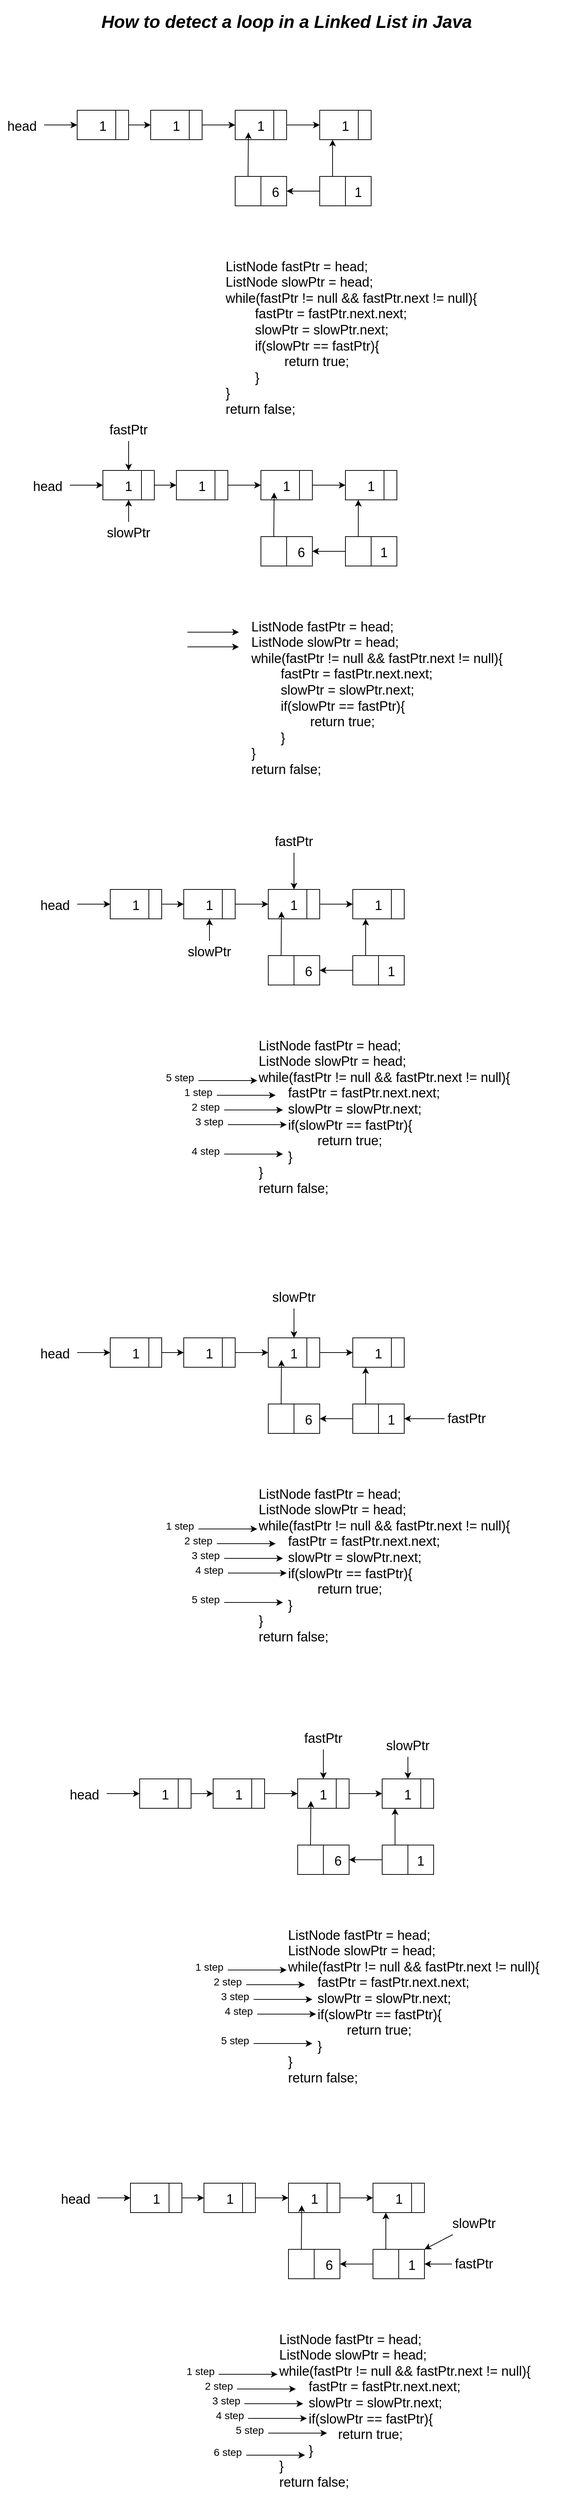<mxfile>
    <diagram id="mQCNFCI5CEaxnyWOhW-T" name="Page-1">
        <mxGraphModel dx="579" dy="611" grid="1" gridSize="10" guides="1" tooltips="1" connect="1" arrows="1" fold="1" page="1" pageScale="1" pageWidth="850" pageHeight="1100" math="0" shadow="0">
            <root>
                <mxCell id="0"/>
                <mxCell id="1" parent="0"/>
                <mxCell id="2" value="&lt;font style=&quot;font-size: 24px;&quot;&gt;&lt;b&gt;&lt;i&gt;How to detect a loop in a Linked List in Java&lt;/i&gt;&lt;/b&gt;&lt;/font&gt;" style="text;html=1;strokeColor=none;fillColor=none;align=center;verticalAlign=middle;whiteSpace=wrap;rounded=0;" vertex="1" parent="1">
                    <mxGeometry x="35" y="20" width="780" height="60" as="geometry"/>
                </mxCell>
                <mxCell id="10" value="" style="edgeStyle=none;html=1;fontSize=18;" edge="1" parent="1" source="3" target="8">
                    <mxGeometry relative="1" as="geometry"/>
                </mxCell>
                <mxCell id="3" value="&lt;font style=&quot;font-size: 18px;&quot;&gt;1&lt;/font&gt;" style="rounded=0;whiteSpace=wrap;html=1;fontSize=24;" vertex="1" parent="1">
                    <mxGeometry x="140" y="170" width="70" height="40" as="geometry"/>
                </mxCell>
                <mxCell id="6" value="" style="edgeStyle=none;html=1;fontSize=18;" edge="1" parent="1" source="4" target="3">
                    <mxGeometry relative="1" as="geometry"/>
                </mxCell>
                <mxCell id="4" value="&lt;font style=&quot;font-size: 18px;&quot;&gt;head&lt;/font&gt;" style="text;html=1;strokeColor=none;fillColor=none;align=center;verticalAlign=middle;whiteSpace=wrap;rounded=0;fontSize=24;" vertex="1" parent="1">
                    <mxGeometry x="35" y="175" width="60" height="30" as="geometry"/>
                </mxCell>
                <mxCell id="5" value="" style="endArrow=none;html=1;fontSize=18;entryX=0.75;entryY=0;entryDx=0;entryDy=0;exitX=0.75;exitY=1;exitDx=0;exitDy=0;" edge="1" parent="1" source="3" target="3">
                    <mxGeometry width="50" height="50" relative="1" as="geometry">
                        <mxPoint x="170" y="300" as="sourcePoint"/>
                        <mxPoint x="220" y="250" as="targetPoint"/>
                    </mxGeometry>
                </mxCell>
                <mxCell id="24" value="" style="edgeStyle=none;html=1;fontSize=18;" edge="1" parent="1" source="8" target="12">
                    <mxGeometry relative="1" as="geometry"/>
                </mxCell>
                <mxCell id="8" value="&lt;font style=&quot;font-size: 18px;&quot;&gt;1&lt;/font&gt;" style="rounded=0;whiteSpace=wrap;html=1;fontSize=24;" vertex="1" parent="1">
                    <mxGeometry x="240" y="170" width="70" height="40" as="geometry"/>
                </mxCell>
                <mxCell id="9" value="" style="endArrow=none;html=1;fontSize=18;entryX=0.75;entryY=0;entryDx=0;entryDy=0;exitX=0.75;exitY=1;exitDx=0;exitDy=0;" edge="1" parent="1" source="8" target="8">
                    <mxGeometry width="50" height="50" relative="1" as="geometry">
                        <mxPoint x="270" y="300" as="sourcePoint"/>
                        <mxPoint x="320" y="250" as="targetPoint"/>
                    </mxGeometry>
                </mxCell>
                <mxCell id="23" value="" style="edgeStyle=none;html=1;fontSize=18;" edge="1" parent="1" source="12" target="14">
                    <mxGeometry relative="1" as="geometry"/>
                </mxCell>
                <mxCell id="12" value="&lt;font style=&quot;font-size: 18px;&quot;&gt;1&lt;/font&gt;" style="rounded=0;whiteSpace=wrap;html=1;fontSize=24;" vertex="1" parent="1">
                    <mxGeometry x="355" y="170" width="70" height="40" as="geometry"/>
                </mxCell>
                <mxCell id="13" value="" style="endArrow=none;html=1;fontSize=18;entryX=0.75;entryY=0;entryDx=0;entryDy=0;exitX=0.75;exitY=1;exitDx=0;exitDy=0;" edge="1" parent="1" source="12" target="12">
                    <mxGeometry width="50" height="50" relative="1" as="geometry">
                        <mxPoint x="385" y="300" as="sourcePoint"/>
                        <mxPoint x="435" y="250" as="targetPoint"/>
                    </mxGeometry>
                </mxCell>
                <mxCell id="14" value="&lt;font style=&quot;font-size: 18px;&quot;&gt;1&lt;/font&gt;" style="rounded=0;whiteSpace=wrap;html=1;fontSize=24;" vertex="1" parent="1">
                    <mxGeometry x="470" y="170" width="70" height="40" as="geometry"/>
                </mxCell>
                <mxCell id="15" value="" style="endArrow=none;html=1;fontSize=18;entryX=0.75;entryY=0;entryDx=0;entryDy=0;exitX=0.75;exitY=1;exitDx=0;exitDy=0;" edge="1" parent="1" source="14" target="14">
                    <mxGeometry width="50" height="50" relative="1" as="geometry">
                        <mxPoint x="500" y="300" as="sourcePoint"/>
                        <mxPoint x="550" y="250" as="targetPoint"/>
                    </mxGeometry>
                </mxCell>
                <mxCell id="21" value="" style="edgeStyle=none;html=1;fontSize=18;" edge="1" parent="1" source="16" target="18">
                    <mxGeometry relative="1" as="geometry"/>
                </mxCell>
                <mxCell id="25" style="edgeStyle=none;html=1;exitX=0.25;exitY=0;exitDx=0;exitDy=0;entryX=0.25;entryY=1;entryDx=0;entryDy=0;fontSize=18;" edge="1" parent="1" source="16" target="14">
                    <mxGeometry relative="1" as="geometry"/>
                </mxCell>
                <mxCell id="16" value="&lt;div style=&quot;&quot;&gt;&lt;span style=&quot;font-size: 18px; background-color: initial;&quot;&gt;&amp;nbsp; &amp;nbsp; &amp;nbsp; &amp;nbsp;1&lt;/span&gt;&lt;/div&gt;" style="rounded=0;whiteSpace=wrap;html=1;fontSize=24;align=center;" vertex="1" parent="1">
                    <mxGeometry x="470" y="260" width="70" height="40" as="geometry"/>
                </mxCell>
                <mxCell id="17" value="" style="endArrow=none;html=1;fontSize=18;entryX=0.5;entryY=0;entryDx=0;entryDy=0;exitX=0.5;exitY=1;exitDx=0;exitDy=0;" edge="1" parent="1" source="16" target="16">
                    <mxGeometry width="50" height="50" relative="1" as="geometry">
                        <mxPoint x="500" y="390" as="sourcePoint"/>
                        <mxPoint x="550" y="340" as="targetPoint"/>
                    </mxGeometry>
                </mxCell>
                <mxCell id="26" style="edgeStyle=none;html=1;exitX=0.25;exitY=0;exitDx=0;exitDy=0;entryX=0.257;entryY=0.75;entryDx=0;entryDy=0;entryPerimeter=0;fontSize=18;" edge="1" parent="1" source="18" target="12">
                    <mxGeometry relative="1" as="geometry"/>
                </mxCell>
                <mxCell id="18" value="&lt;font style=&quot;font-size: 18px;&quot;&gt;&amp;nbsp; &amp;nbsp; &amp;nbsp; &amp;nbsp; 6&lt;/font&gt;" style="rounded=0;whiteSpace=wrap;html=1;fontSize=24;align=center;" vertex="1" parent="1">
                    <mxGeometry x="355" y="260" width="70" height="40" as="geometry"/>
                </mxCell>
                <mxCell id="19" value="" style="endArrow=none;html=1;fontSize=18;entryX=0.5;entryY=0;entryDx=0;entryDy=0;exitX=0.5;exitY=1;exitDx=0;exitDy=0;" edge="1" parent="1" source="18" target="18">
                    <mxGeometry width="50" height="50" relative="1" as="geometry">
                        <mxPoint x="385" y="390" as="sourcePoint"/>
                        <mxPoint x="435" y="340" as="targetPoint"/>
                    </mxGeometry>
                </mxCell>
                <mxCell id="27" value="&lt;div style=&quot;&quot;&gt;&lt;span style=&quot;background-color: initial;&quot;&gt;ListNode fastPtr = head;&lt;/span&gt;&lt;/div&gt;&lt;div style=&quot;&quot;&gt;&lt;span style=&quot;background-color: initial;&quot;&gt;ListNode slowPtr = head;&lt;/span&gt;&lt;/div&gt;&lt;div style=&quot;&quot;&gt;&lt;span style=&quot;background-color: initial;&quot;&gt;while(fastPtr != null &amp;amp;&amp;amp; fastPtr.next != null){&lt;/span&gt;&lt;/div&gt;&lt;div style=&quot;&quot;&gt;&lt;span style=&quot;background-color: initial;&quot;&gt;&lt;span style=&quot;white-space: pre;&quot;&gt;&#9;&lt;/span&gt;fastPtr = fastPtr.next.next;&lt;br&gt;&lt;/span&gt;&lt;/div&gt;&lt;div style=&quot;&quot;&gt;&lt;span style=&quot;background-color: initial;&quot;&gt;&lt;span style=&quot;white-space: pre;&quot;&gt;&#9;&lt;/span&gt;slowPtr = slowPtr.next;&lt;br&gt;&lt;/span&gt;&lt;/div&gt;&lt;div style=&quot;&quot;&gt;&lt;span style=&quot;background-color: initial;&quot;&gt;&lt;span style=&quot;white-space: pre;&quot;&gt;&#9;&lt;/span&gt;if(slowPtr == fastPtr){&lt;br&gt;&lt;/span&gt;&lt;/div&gt;&lt;div style=&quot;&quot;&gt;&lt;span style=&quot;background-color: initial;&quot;&gt;&lt;span style=&quot;white-space: pre;&quot;&gt;&#9;&lt;/span&gt;&lt;span style=&quot;white-space: pre;&quot;&gt;&#9;&lt;/span&gt;return true;&lt;br&gt;&lt;/span&gt;&lt;/div&gt;&lt;div style=&quot;&quot;&gt;&lt;span style=&quot;background-color: initial;&quot;&gt;&lt;span style=&quot;white-space: pre;&quot;&gt;&#9;&lt;/span&gt;}&lt;br&gt;&lt;/span&gt;&lt;/div&gt;&lt;div style=&quot;&quot;&gt;&lt;span style=&quot;background-color: initial;&quot;&gt;}&lt;/span&gt;&lt;/div&gt;&lt;div style=&quot;&quot;&gt;return false;&lt;/div&gt;" style="text;html=1;strokeColor=none;fillColor=none;align=left;verticalAlign=middle;whiteSpace=wrap;rounded=0;fontSize=18;" vertex="1" parent="1">
                    <mxGeometry x="340" y="360" width="350" height="240" as="geometry"/>
                </mxCell>
                <mxCell id="28" value="" style="edgeStyle=none;html=1;fontSize=18;" edge="1" parent="1" source="29" target="34">
                    <mxGeometry relative="1" as="geometry"/>
                </mxCell>
                <mxCell id="29" value="&lt;font style=&quot;font-size: 18px;&quot;&gt;1&lt;/font&gt;" style="rounded=0;whiteSpace=wrap;html=1;fontSize=24;" vertex="1" parent="1">
                    <mxGeometry x="175" y="660" width="70" height="40" as="geometry"/>
                </mxCell>
                <mxCell id="30" value="" style="edgeStyle=none;html=1;fontSize=18;" edge="1" parent="1" source="31" target="29">
                    <mxGeometry relative="1" as="geometry"/>
                </mxCell>
                <mxCell id="31" value="&lt;font style=&quot;font-size: 18px;&quot;&gt;head&lt;/font&gt;" style="text;html=1;strokeColor=none;fillColor=none;align=center;verticalAlign=middle;whiteSpace=wrap;rounded=0;fontSize=24;" vertex="1" parent="1">
                    <mxGeometry x="70" y="665" width="60" height="30" as="geometry"/>
                </mxCell>
                <mxCell id="32" value="" style="endArrow=none;html=1;fontSize=18;entryX=0.75;entryY=0;entryDx=0;entryDy=0;exitX=0.75;exitY=1;exitDx=0;exitDy=0;" edge="1" parent="1" source="29" target="29">
                    <mxGeometry width="50" height="50" relative="1" as="geometry">
                        <mxPoint x="205" y="790" as="sourcePoint"/>
                        <mxPoint x="255" y="740" as="targetPoint"/>
                    </mxGeometry>
                </mxCell>
                <mxCell id="33" value="" style="edgeStyle=none;html=1;fontSize=18;" edge="1" parent="1" source="34" target="37">
                    <mxGeometry relative="1" as="geometry"/>
                </mxCell>
                <mxCell id="34" value="&lt;font style=&quot;font-size: 18px;&quot;&gt;1&lt;/font&gt;" style="rounded=0;whiteSpace=wrap;html=1;fontSize=24;" vertex="1" parent="1">
                    <mxGeometry x="275" y="660" width="70" height="40" as="geometry"/>
                </mxCell>
                <mxCell id="35" value="" style="endArrow=none;html=1;fontSize=18;entryX=0.75;entryY=0;entryDx=0;entryDy=0;exitX=0.75;exitY=1;exitDx=0;exitDy=0;" edge="1" parent="1" source="34" target="34">
                    <mxGeometry width="50" height="50" relative="1" as="geometry">
                        <mxPoint x="305" y="790" as="sourcePoint"/>
                        <mxPoint x="355" y="740" as="targetPoint"/>
                    </mxGeometry>
                </mxCell>
                <mxCell id="36" value="" style="edgeStyle=none;html=1;fontSize=18;" edge="1" parent="1" source="37" target="39">
                    <mxGeometry relative="1" as="geometry"/>
                </mxCell>
                <mxCell id="37" value="&lt;font style=&quot;font-size: 18px;&quot;&gt;1&lt;/font&gt;" style="rounded=0;whiteSpace=wrap;html=1;fontSize=24;" vertex="1" parent="1">
                    <mxGeometry x="390" y="660" width="70" height="40" as="geometry"/>
                </mxCell>
                <mxCell id="38" value="" style="endArrow=none;html=1;fontSize=18;entryX=0.75;entryY=0;entryDx=0;entryDy=0;exitX=0.75;exitY=1;exitDx=0;exitDy=0;" edge="1" parent="1" source="37" target="37">
                    <mxGeometry width="50" height="50" relative="1" as="geometry">
                        <mxPoint x="420" y="790" as="sourcePoint"/>
                        <mxPoint x="470" y="740" as="targetPoint"/>
                    </mxGeometry>
                </mxCell>
                <mxCell id="39" value="&lt;font style=&quot;font-size: 18px;&quot;&gt;1&lt;/font&gt;" style="rounded=0;whiteSpace=wrap;html=1;fontSize=24;" vertex="1" parent="1">
                    <mxGeometry x="505" y="660" width="70" height="40" as="geometry"/>
                </mxCell>
                <mxCell id="40" value="" style="endArrow=none;html=1;fontSize=18;entryX=0.75;entryY=0;entryDx=0;entryDy=0;exitX=0.75;exitY=1;exitDx=0;exitDy=0;" edge="1" parent="1" source="39" target="39">
                    <mxGeometry width="50" height="50" relative="1" as="geometry">
                        <mxPoint x="535" y="790" as="sourcePoint"/>
                        <mxPoint x="585" y="740" as="targetPoint"/>
                    </mxGeometry>
                </mxCell>
                <mxCell id="41" value="" style="edgeStyle=none;html=1;fontSize=18;" edge="1" parent="1" source="43" target="46">
                    <mxGeometry relative="1" as="geometry"/>
                </mxCell>
                <mxCell id="42" style="edgeStyle=none;html=1;exitX=0.25;exitY=0;exitDx=0;exitDy=0;entryX=0.25;entryY=1;entryDx=0;entryDy=0;fontSize=18;" edge="1" parent="1" source="43" target="39">
                    <mxGeometry relative="1" as="geometry"/>
                </mxCell>
                <mxCell id="43" value="&lt;div style=&quot;&quot;&gt;&lt;span style=&quot;font-size: 18px; background-color: initial;&quot;&gt;&amp;nbsp; &amp;nbsp; &amp;nbsp; &amp;nbsp;1&lt;/span&gt;&lt;/div&gt;" style="rounded=0;whiteSpace=wrap;html=1;fontSize=24;align=center;" vertex="1" parent="1">
                    <mxGeometry x="505" y="750" width="70" height="40" as="geometry"/>
                </mxCell>
                <mxCell id="44" value="" style="endArrow=none;html=1;fontSize=18;entryX=0.5;entryY=0;entryDx=0;entryDy=0;exitX=0.5;exitY=1;exitDx=0;exitDy=0;" edge="1" parent="1" source="43" target="43">
                    <mxGeometry width="50" height="50" relative="1" as="geometry">
                        <mxPoint x="535" y="880" as="sourcePoint"/>
                        <mxPoint x="585" y="830" as="targetPoint"/>
                    </mxGeometry>
                </mxCell>
                <mxCell id="45" style="edgeStyle=none;html=1;exitX=0.25;exitY=0;exitDx=0;exitDy=0;entryX=0.257;entryY=0.75;entryDx=0;entryDy=0;entryPerimeter=0;fontSize=18;" edge="1" parent="1" source="46" target="37">
                    <mxGeometry relative="1" as="geometry"/>
                </mxCell>
                <mxCell id="46" value="&lt;font style=&quot;font-size: 18px;&quot;&gt;&amp;nbsp; &amp;nbsp; &amp;nbsp; &amp;nbsp; 6&lt;/font&gt;" style="rounded=0;whiteSpace=wrap;html=1;fontSize=24;align=center;" vertex="1" parent="1">
                    <mxGeometry x="390" y="750" width="70" height="40" as="geometry"/>
                </mxCell>
                <mxCell id="47" value="" style="endArrow=none;html=1;fontSize=18;entryX=0.5;entryY=0;entryDx=0;entryDy=0;exitX=0.5;exitY=1;exitDx=0;exitDy=0;" edge="1" parent="1" source="46" target="46">
                    <mxGeometry width="50" height="50" relative="1" as="geometry">
                        <mxPoint x="420" y="880" as="sourcePoint"/>
                        <mxPoint x="470" y="830" as="targetPoint"/>
                    </mxGeometry>
                </mxCell>
                <mxCell id="48" value="&lt;div style=&quot;&quot;&gt;&lt;span style=&quot;background-color: initial;&quot;&gt;ListNode fastPtr = head;&lt;/span&gt;&lt;/div&gt;&lt;div style=&quot;&quot;&gt;&lt;span style=&quot;background-color: initial;&quot;&gt;ListNode slowPtr = head;&lt;/span&gt;&lt;/div&gt;&lt;div style=&quot;&quot;&gt;&lt;span style=&quot;background-color: initial;&quot;&gt;while(fastPtr != null &amp;amp;&amp;amp; fastPtr.next != null){&lt;/span&gt;&lt;/div&gt;&lt;div style=&quot;&quot;&gt;&lt;span style=&quot;background-color: initial;&quot;&gt;&lt;span style=&quot;white-space: pre;&quot;&gt;&#9;&lt;/span&gt;fastPtr = fastPtr.next.next;&lt;br&gt;&lt;/span&gt;&lt;/div&gt;&lt;div style=&quot;&quot;&gt;&lt;span style=&quot;background-color: initial;&quot;&gt;&lt;span style=&quot;white-space: pre;&quot;&gt;&#9;&lt;/span&gt;slowPtr = slowPtr.next;&lt;br&gt;&lt;/span&gt;&lt;/div&gt;&lt;div style=&quot;&quot;&gt;&lt;span style=&quot;background-color: initial;&quot;&gt;&lt;span style=&quot;white-space: pre;&quot;&gt;&#9;&lt;/span&gt;if(slowPtr == fastPtr){&lt;br&gt;&lt;/span&gt;&lt;/div&gt;&lt;div style=&quot;&quot;&gt;&lt;span style=&quot;background-color: initial;&quot;&gt;&lt;span style=&quot;white-space: pre;&quot;&gt;&#9;&lt;/span&gt;&lt;span style=&quot;white-space: pre;&quot;&gt;&#9;&lt;/span&gt;return true;&lt;br&gt;&lt;/span&gt;&lt;/div&gt;&lt;div style=&quot;&quot;&gt;&lt;span style=&quot;background-color: initial;&quot;&gt;&lt;span style=&quot;white-space: pre;&quot;&gt;&#9;&lt;/span&gt;}&lt;br&gt;&lt;/span&gt;&lt;/div&gt;&lt;div style=&quot;&quot;&gt;&lt;span style=&quot;background-color: initial;&quot;&gt;}&lt;/span&gt;&lt;/div&gt;&lt;div style=&quot;&quot;&gt;return false;&lt;/div&gt;" style="text;html=1;strokeColor=none;fillColor=none;align=left;verticalAlign=middle;whiteSpace=wrap;rounded=0;fontSize=18;" vertex="1" parent="1">
                    <mxGeometry x="375" y="850" width="350" height="240" as="geometry"/>
                </mxCell>
                <mxCell id="49" value="" style="endArrow=classic;html=1;fontSize=18;" edge="1" parent="1">
                    <mxGeometry width="50" height="50" relative="1" as="geometry">
                        <mxPoint x="290" y="880" as="sourcePoint"/>
                        <mxPoint x="360" y="880" as="targetPoint"/>
                    </mxGeometry>
                </mxCell>
                <mxCell id="50" value="" style="endArrow=classic;html=1;fontSize=18;" edge="1" parent="1">
                    <mxGeometry width="50" height="50" relative="1" as="geometry">
                        <mxPoint x="290" y="900" as="sourcePoint"/>
                        <mxPoint x="360" y="900" as="targetPoint"/>
                    </mxGeometry>
                </mxCell>
                <mxCell id="52" value="" style="edgeStyle=none;html=1;fontSize=18;" edge="1" parent="1" source="51" target="29">
                    <mxGeometry relative="1" as="geometry"/>
                </mxCell>
                <mxCell id="51" value="slowPtr" style="text;html=1;strokeColor=none;fillColor=none;align=center;verticalAlign=middle;whiteSpace=wrap;rounded=0;fontSize=18;" vertex="1" parent="1">
                    <mxGeometry x="180" y="730" width="60" height="30" as="geometry"/>
                </mxCell>
                <mxCell id="56" style="edgeStyle=none;html=1;exitX=0.5;exitY=1;exitDx=0;exitDy=0;entryX=0.5;entryY=0;entryDx=0;entryDy=0;fontSize=18;" edge="1" parent="1" source="53" target="29">
                    <mxGeometry relative="1" as="geometry"/>
                </mxCell>
                <mxCell id="53" value="fastPtr" style="text;html=1;strokeColor=none;fillColor=none;align=center;verticalAlign=middle;whiteSpace=wrap;rounded=0;fontSize=18;" vertex="1" parent="1">
                    <mxGeometry x="180" y="590" width="60" height="30" as="geometry"/>
                </mxCell>
                <mxCell id="57" value="" style="edgeStyle=none;html=1;fontSize=18;" edge="1" parent="1" source="58" target="63">
                    <mxGeometry relative="1" as="geometry"/>
                </mxCell>
                <mxCell id="58" value="&lt;font style=&quot;font-size: 18px;&quot;&gt;1&lt;/font&gt;" style="rounded=0;whiteSpace=wrap;html=1;fontSize=24;" vertex="1" parent="1">
                    <mxGeometry x="185" y="1230" width="70" height="40" as="geometry"/>
                </mxCell>
                <mxCell id="59" value="" style="edgeStyle=none;html=1;fontSize=18;" edge="1" parent="1" source="60" target="58">
                    <mxGeometry relative="1" as="geometry"/>
                </mxCell>
                <mxCell id="60" value="&lt;font style=&quot;font-size: 18px;&quot;&gt;head&lt;/font&gt;" style="text;html=1;strokeColor=none;fillColor=none;align=center;verticalAlign=middle;whiteSpace=wrap;rounded=0;fontSize=24;" vertex="1" parent="1">
                    <mxGeometry x="80" y="1235" width="60" height="30" as="geometry"/>
                </mxCell>
                <mxCell id="61" value="" style="endArrow=none;html=1;fontSize=18;entryX=0.75;entryY=0;entryDx=0;entryDy=0;exitX=0.75;exitY=1;exitDx=0;exitDy=0;" edge="1" parent="1" source="58" target="58">
                    <mxGeometry width="50" height="50" relative="1" as="geometry">
                        <mxPoint x="215" y="1360" as="sourcePoint"/>
                        <mxPoint x="265" y="1310" as="targetPoint"/>
                    </mxGeometry>
                </mxCell>
                <mxCell id="62" value="" style="edgeStyle=none;html=1;fontSize=18;" edge="1" parent="1" source="63" target="66">
                    <mxGeometry relative="1" as="geometry"/>
                </mxCell>
                <mxCell id="63" value="&lt;font style=&quot;font-size: 18px;&quot;&gt;1&lt;/font&gt;" style="rounded=0;whiteSpace=wrap;html=1;fontSize=24;" vertex="1" parent="1">
                    <mxGeometry x="285" y="1230" width="70" height="40" as="geometry"/>
                </mxCell>
                <mxCell id="64" value="" style="endArrow=none;html=1;fontSize=18;entryX=0.75;entryY=0;entryDx=0;entryDy=0;exitX=0.75;exitY=1;exitDx=0;exitDy=0;" edge="1" parent="1" source="63" target="63">
                    <mxGeometry width="50" height="50" relative="1" as="geometry">
                        <mxPoint x="315" y="1360" as="sourcePoint"/>
                        <mxPoint x="365" y="1310" as="targetPoint"/>
                    </mxGeometry>
                </mxCell>
                <mxCell id="65" value="" style="edgeStyle=none;html=1;fontSize=18;" edge="1" parent="1" source="66" target="68">
                    <mxGeometry relative="1" as="geometry"/>
                </mxCell>
                <mxCell id="66" value="&lt;font style=&quot;font-size: 18px;&quot;&gt;1&lt;/font&gt;" style="rounded=0;whiteSpace=wrap;html=1;fontSize=24;" vertex="1" parent="1">
                    <mxGeometry x="400" y="1230" width="70" height="40" as="geometry"/>
                </mxCell>
                <mxCell id="67" value="" style="endArrow=none;html=1;fontSize=18;entryX=0.75;entryY=0;entryDx=0;entryDy=0;exitX=0.75;exitY=1;exitDx=0;exitDy=0;" edge="1" parent="1" source="66" target="66">
                    <mxGeometry width="50" height="50" relative="1" as="geometry">
                        <mxPoint x="430" y="1360" as="sourcePoint"/>
                        <mxPoint x="480" y="1310" as="targetPoint"/>
                    </mxGeometry>
                </mxCell>
                <mxCell id="68" value="&lt;font style=&quot;font-size: 18px;&quot;&gt;1&lt;/font&gt;" style="rounded=0;whiteSpace=wrap;html=1;fontSize=24;" vertex="1" parent="1">
                    <mxGeometry x="515" y="1230" width="70" height="40" as="geometry"/>
                </mxCell>
                <mxCell id="69" value="" style="endArrow=none;html=1;fontSize=18;entryX=0.75;entryY=0;entryDx=0;entryDy=0;exitX=0.75;exitY=1;exitDx=0;exitDy=0;" edge="1" parent="1" source="68" target="68">
                    <mxGeometry width="50" height="50" relative="1" as="geometry">
                        <mxPoint x="545" y="1360" as="sourcePoint"/>
                        <mxPoint x="595" y="1310" as="targetPoint"/>
                    </mxGeometry>
                </mxCell>
                <mxCell id="70" value="" style="edgeStyle=none;html=1;fontSize=18;" edge="1" parent="1" source="72" target="75">
                    <mxGeometry relative="1" as="geometry"/>
                </mxCell>
                <mxCell id="71" style="edgeStyle=none;html=1;exitX=0.25;exitY=0;exitDx=0;exitDy=0;entryX=0.25;entryY=1;entryDx=0;entryDy=0;fontSize=18;" edge="1" parent="1" source="72" target="68">
                    <mxGeometry relative="1" as="geometry"/>
                </mxCell>
                <mxCell id="72" value="&lt;div style=&quot;&quot;&gt;&lt;span style=&quot;font-size: 18px; background-color: initial;&quot;&gt;&amp;nbsp; &amp;nbsp; &amp;nbsp; &amp;nbsp;1&lt;/span&gt;&lt;/div&gt;" style="rounded=0;whiteSpace=wrap;html=1;fontSize=24;align=center;" vertex="1" parent="1">
                    <mxGeometry x="515" y="1320" width="70" height="40" as="geometry"/>
                </mxCell>
                <mxCell id="73" value="" style="endArrow=none;html=1;fontSize=18;entryX=0.5;entryY=0;entryDx=0;entryDy=0;exitX=0.5;exitY=1;exitDx=0;exitDy=0;" edge="1" parent="1" source="72" target="72">
                    <mxGeometry width="50" height="50" relative="1" as="geometry">
                        <mxPoint x="545" y="1450" as="sourcePoint"/>
                        <mxPoint x="595" y="1400" as="targetPoint"/>
                    </mxGeometry>
                </mxCell>
                <mxCell id="74" style="edgeStyle=none;html=1;exitX=0.25;exitY=0;exitDx=0;exitDy=0;entryX=0.257;entryY=0.75;entryDx=0;entryDy=0;entryPerimeter=0;fontSize=18;" edge="1" parent="1" source="75" target="66">
                    <mxGeometry relative="1" as="geometry"/>
                </mxCell>
                <mxCell id="75" value="&lt;font style=&quot;font-size: 18px;&quot;&gt;&amp;nbsp; &amp;nbsp; &amp;nbsp; &amp;nbsp; 6&lt;/font&gt;" style="rounded=0;whiteSpace=wrap;html=1;fontSize=24;align=center;" vertex="1" parent="1">
                    <mxGeometry x="400" y="1320" width="70" height="40" as="geometry"/>
                </mxCell>
                <mxCell id="76" value="" style="endArrow=none;html=1;fontSize=18;entryX=0.5;entryY=0;entryDx=0;entryDy=0;exitX=0.5;exitY=1;exitDx=0;exitDy=0;" edge="1" parent="1" source="75" target="75">
                    <mxGeometry width="50" height="50" relative="1" as="geometry">
                        <mxPoint x="430" y="1450" as="sourcePoint"/>
                        <mxPoint x="480" y="1400" as="targetPoint"/>
                    </mxGeometry>
                </mxCell>
                <mxCell id="77" value="&lt;div style=&quot;&quot;&gt;&lt;span style=&quot;background-color: initial;&quot;&gt;ListNode fastPtr = head;&lt;/span&gt;&lt;/div&gt;&lt;div style=&quot;&quot;&gt;&lt;span style=&quot;background-color: initial;&quot;&gt;ListNode slowPtr = head;&lt;/span&gt;&lt;/div&gt;&lt;div style=&quot;&quot;&gt;&lt;span style=&quot;background-color: initial;&quot;&gt;while(fastPtr != null &amp;amp;&amp;amp; fastPtr.next != null){&lt;/span&gt;&lt;/div&gt;&lt;div style=&quot;&quot;&gt;&lt;span style=&quot;background-color: initial;&quot;&gt;&lt;span style=&quot;white-space: pre;&quot;&gt;&#9;&lt;/span&gt;fastPtr = fastPtr.next.next;&lt;br&gt;&lt;/span&gt;&lt;/div&gt;&lt;div style=&quot;&quot;&gt;&lt;span style=&quot;background-color: initial;&quot;&gt;&lt;span style=&quot;white-space: pre;&quot;&gt;&#9;&lt;/span&gt;slowPtr = slowPtr.next;&lt;br&gt;&lt;/span&gt;&lt;/div&gt;&lt;div style=&quot;&quot;&gt;&lt;span style=&quot;background-color: initial;&quot;&gt;&lt;span style=&quot;white-space: pre;&quot;&gt;&#9;&lt;/span&gt;if(slowPtr == fastPtr){&lt;br&gt;&lt;/span&gt;&lt;/div&gt;&lt;div style=&quot;&quot;&gt;&lt;span style=&quot;background-color: initial;&quot;&gt;&lt;span style=&quot;white-space: pre;&quot;&gt;&#9;&lt;/span&gt;&lt;span style=&quot;white-space: pre;&quot;&gt;&#9;&lt;/span&gt;return true;&lt;br&gt;&lt;/span&gt;&lt;/div&gt;&lt;div style=&quot;&quot;&gt;&lt;span style=&quot;background-color: initial;&quot;&gt;&lt;span style=&quot;white-space: pre;&quot;&gt;&#9;&lt;/span&gt;}&lt;br&gt;&lt;/span&gt;&lt;/div&gt;&lt;div style=&quot;&quot;&gt;&lt;span style=&quot;background-color: initial;&quot;&gt;}&lt;/span&gt;&lt;/div&gt;&lt;div style=&quot;&quot;&gt;return false;&lt;/div&gt;" style="text;html=1;strokeColor=none;fillColor=none;align=left;verticalAlign=middle;whiteSpace=wrap;rounded=0;fontSize=18;" vertex="1" parent="1">
                    <mxGeometry x="385" y="1420" width="350" height="240" as="geometry"/>
                </mxCell>
                <mxCell id="85" value="" style="edgeStyle=none;html=1;fontSize=18;" edge="1" parent="1" source="81" target="63">
                    <mxGeometry relative="1" as="geometry"/>
                </mxCell>
                <mxCell id="81" value="slowPtr" style="text;html=1;strokeColor=none;fillColor=none;align=center;verticalAlign=middle;whiteSpace=wrap;rounded=0;fontSize=18;" vertex="1" parent="1">
                    <mxGeometry x="290" y="1300" width="60" height="30" as="geometry"/>
                </mxCell>
                <mxCell id="84" value="" style="edgeStyle=none;html=1;fontSize=18;" edge="1" parent="1" source="83" target="66">
                    <mxGeometry relative="1" as="geometry"/>
                </mxCell>
                <mxCell id="83" value="fastPtr" style="text;html=1;strokeColor=none;fillColor=none;align=center;verticalAlign=middle;whiteSpace=wrap;rounded=0;fontSize=18;" vertex="1" parent="1">
                    <mxGeometry x="405" y="1150" width="60" height="30" as="geometry"/>
                </mxCell>
                <mxCell id="87" value="" style="endArrow=classic;html=1;fontSize=18;" edge="1" parent="1">
                    <mxGeometry width="50" height="50" relative="1" as="geometry">
                        <mxPoint x="330" y="1510" as="sourcePoint"/>
                        <mxPoint x="410" y="1510" as="targetPoint"/>
                    </mxGeometry>
                </mxCell>
                <mxCell id="88" value="&lt;font style=&quot;font-size: 14px;&quot;&gt;1 step&lt;/font&gt;" style="text;html=1;strokeColor=none;fillColor=none;align=center;verticalAlign=middle;whiteSpace=wrap;rounded=0;fontSize=18;" vertex="1" parent="1">
                    <mxGeometry x="275" y="1490" width="60" height="30" as="geometry"/>
                </mxCell>
                <mxCell id="89" value="" style="endArrow=classic;html=1;fontSize=18;" edge="1" parent="1">
                    <mxGeometry width="50" height="50" relative="1" as="geometry">
                        <mxPoint x="340" y="1530" as="sourcePoint"/>
                        <mxPoint x="420" y="1530" as="targetPoint"/>
                    </mxGeometry>
                </mxCell>
                <mxCell id="90" value="&lt;font style=&quot;font-size: 14px;&quot;&gt;2 step&lt;/font&gt;" style="text;html=1;strokeColor=none;fillColor=none;align=center;verticalAlign=middle;whiteSpace=wrap;rounded=0;fontSize=18;" vertex="1" parent="1">
                    <mxGeometry x="285" y="1510" width="60" height="30" as="geometry"/>
                </mxCell>
                <mxCell id="91" value="" style="endArrow=classic;html=1;fontSize=18;" edge="1" parent="1">
                    <mxGeometry width="50" height="50" relative="1" as="geometry">
                        <mxPoint x="345" y="1550" as="sourcePoint"/>
                        <mxPoint x="425" y="1550" as="targetPoint"/>
                    </mxGeometry>
                </mxCell>
                <mxCell id="92" value="&lt;font style=&quot;font-size: 14px;&quot;&gt;3 step&lt;/font&gt;" style="text;html=1;strokeColor=none;fillColor=none;align=center;verticalAlign=middle;whiteSpace=wrap;rounded=0;fontSize=18;" vertex="1" parent="1">
                    <mxGeometry x="290" y="1530" width="60" height="30" as="geometry"/>
                </mxCell>
                <mxCell id="93" value="" style="endArrow=classic;html=1;fontSize=18;" edge="1" parent="1">
                    <mxGeometry width="50" height="50" relative="1" as="geometry">
                        <mxPoint x="340" y="1590" as="sourcePoint"/>
                        <mxPoint x="420" y="1590" as="targetPoint"/>
                    </mxGeometry>
                </mxCell>
                <mxCell id="94" value="&lt;font style=&quot;font-size: 14px;&quot;&gt;4 step&lt;/font&gt;" style="text;html=1;strokeColor=none;fillColor=none;align=center;verticalAlign=middle;whiteSpace=wrap;rounded=0;fontSize=18;" vertex="1" parent="1">
                    <mxGeometry x="285" y="1570" width="60" height="30" as="geometry"/>
                </mxCell>
                <mxCell id="95" value="" style="endArrow=classic;html=1;fontSize=18;" edge="1" parent="1">
                    <mxGeometry width="50" height="50" relative="1" as="geometry">
                        <mxPoint x="305" y="1490" as="sourcePoint"/>
                        <mxPoint x="385" y="1490" as="targetPoint"/>
                    </mxGeometry>
                </mxCell>
                <mxCell id="96" value="&lt;font style=&quot;font-size: 14px;&quot;&gt;5 step&lt;/font&gt;" style="text;html=1;strokeColor=none;fillColor=none;align=center;verticalAlign=middle;whiteSpace=wrap;rounded=0;fontSize=18;" vertex="1" parent="1">
                    <mxGeometry x="250" y="1470" width="60" height="30" as="geometry"/>
                </mxCell>
                <mxCell id="97" value="" style="edgeStyle=none;html=1;fontSize=18;" edge="1" parent="1" source="98" target="103">
                    <mxGeometry relative="1" as="geometry"/>
                </mxCell>
                <mxCell id="98" value="&lt;font style=&quot;font-size: 18px;&quot;&gt;1&lt;/font&gt;" style="rounded=0;whiteSpace=wrap;html=1;fontSize=24;" vertex="1" parent="1">
                    <mxGeometry x="185" y="1840" width="70" height="40" as="geometry"/>
                </mxCell>
                <mxCell id="99" value="" style="edgeStyle=none;html=1;fontSize=18;" edge="1" parent="1" source="100" target="98">
                    <mxGeometry relative="1" as="geometry"/>
                </mxCell>
                <mxCell id="100" value="&lt;font style=&quot;font-size: 18px;&quot;&gt;head&lt;/font&gt;" style="text;html=1;strokeColor=none;fillColor=none;align=center;verticalAlign=middle;whiteSpace=wrap;rounded=0;fontSize=24;" vertex="1" parent="1">
                    <mxGeometry x="80" y="1845" width="60" height="30" as="geometry"/>
                </mxCell>
                <mxCell id="101" value="" style="endArrow=none;html=1;fontSize=18;entryX=0.75;entryY=0;entryDx=0;entryDy=0;exitX=0.75;exitY=1;exitDx=0;exitDy=0;" edge="1" parent="1" source="98" target="98">
                    <mxGeometry width="50" height="50" relative="1" as="geometry">
                        <mxPoint x="215" y="1970" as="sourcePoint"/>
                        <mxPoint x="265" y="1920" as="targetPoint"/>
                    </mxGeometry>
                </mxCell>
                <mxCell id="102" value="" style="edgeStyle=none;html=1;fontSize=18;" edge="1" parent="1" source="103" target="106">
                    <mxGeometry relative="1" as="geometry"/>
                </mxCell>
                <mxCell id="103" value="&lt;font style=&quot;font-size: 18px;&quot;&gt;1&lt;/font&gt;" style="rounded=0;whiteSpace=wrap;html=1;fontSize=24;" vertex="1" parent="1">
                    <mxGeometry x="285" y="1840" width="70" height="40" as="geometry"/>
                </mxCell>
                <mxCell id="104" value="" style="endArrow=none;html=1;fontSize=18;entryX=0.75;entryY=0;entryDx=0;entryDy=0;exitX=0.75;exitY=1;exitDx=0;exitDy=0;" edge="1" parent="1" source="103" target="103">
                    <mxGeometry width="50" height="50" relative="1" as="geometry">
                        <mxPoint x="315" y="1970" as="sourcePoint"/>
                        <mxPoint x="365" y="1920" as="targetPoint"/>
                    </mxGeometry>
                </mxCell>
                <mxCell id="105" value="" style="edgeStyle=none;html=1;fontSize=18;" edge="1" parent="1" source="106" target="108">
                    <mxGeometry relative="1" as="geometry"/>
                </mxCell>
                <mxCell id="106" value="&lt;font style=&quot;font-size: 18px;&quot;&gt;1&lt;/font&gt;" style="rounded=0;whiteSpace=wrap;html=1;fontSize=24;" vertex="1" parent="1">
                    <mxGeometry x="400" y="1840" width="70" height="40" as="geometry"/>
                </mxCell>
                <mxCell id="107" value="" style="endArrow=none;html=1;fontSize=18;entryX=0.75;entryY=0;entryDx=0;entryDy=0;exitX=0.75;exitY=1;exitDx=0;exitDy=0;" edge="1" parent="1" source="106" target="106">
                    <mxGeometry width="50" height="50" relative="1" as="geometry">
                        <mxPoint x="430" y="1970" as="sourcePoint"/>
                        <mxPoint x="480" y="1920" as="targetPoint"/>
                    </mxGeometry>
                </mxCell>
                <mxCell id="108" value="&lt;font style=&quot;font-size: 18px;&quot;&gt;1&lt;/font&gt;" style="rounded=0;whiteSpace=wrap;html=1;fontSize=24;" vertex="1" parent="1">
                    <mxGeometry x="515" y="1840" width="70" height="40" as="geometry"/>
                </mxCell>
                <mxCell id="109" value="" style="endArrow=none;html=1;fontSize=18;entryX=0.75;entryY=0;entryDx=0;entryDy=0;exitX=0.75;exitY=1;exitDx=0;exitDy=0;" edge="1" parent="1" source="108" target="108">
                    <mxGeometry width="50" height="50" relative="1" as="geometry">
                        <mxPoint x="545" y="1970" as="sourcePoint"/>
                        <mxPoint x="595" y="1920" as="targetPoint"/>
                    </mxGeometry>
                </mxCell>
                <mxCell id="110" value="" style="edgeStyle=none;html=1;fontSize=18;" edge="1" parent="1" source="112" target="115">
                    <mxGeometry relative="1" as="geometry"/>
                </mxCell>
                <mxCell id="111" style="edgeStyle=none;html=1;exitX=0.25;exitY=0;exitDx=0;exitDy=0;entryX=0.25;entryY=1;entryDx=0;entryDy=0;fontSize=18;" edge="1" parent="1" source="112" target="108">
                    <mxGeometry relative="1" as="geometry"/>
                </mxCell>
                <mxCell id="112" value="&lt;div style=&quot;&quot;&gt;&lt;span style=&quot;font-size: 18px; background-color: initial;&quot;&gt;&amp;nbsp; &amp;nbsp; &amp;nbsp; &amp;nbsp;1&lt;/span&gt;&lt;/div&gt;" style="rounded=0;whiteSpace=wrap;html=1;fontSize=24;align=center;" vertex="1" parent="1">
                    <mxGeometry x="515" y="1930" width="70" height="40" as="geometry"/>
                </mxCell>
                <mxCell id="113" value="" style="endArrow=none;html=1;fontSize=18;entryX=0.5;entryY=0;entryDx=0;entryDy=0;exitX=0.5;exitY=1;exitDx=0;exitDy=0;" edge="1" parent="1" source="112" target="112">
                    <mxGeometry width="50" height="50" relative="1" as="geometry">
                        <mxPoint x="545" y="2060" as="sourcePoint"/>
                        <mxPoint x="595" y="2010" as="targetPoint"/>
                    </mxGeometry>
                </mxCell>
                <mxCell id="114" style="edgeStyle=none;html=1;exitX=0.25;exitY=0;exitDx=0;exitDy=0;entryX=0.257;entryY=0.75;entryDx=0;entryDy=0;entryPerimeter=0;fontSize=18;" edge="1" parent="1" source="115" target="106">
                    <mxGeometry relative="1" as="geometry"/>
                </mxCell>
                <mxCell id="115" value="&lt;font style=&quot;font-size: 18px;&quot;&gt;&amp;nbsp; &amp;nbsp; &amp;nbsp; &amp;nbsp; 6&lt;/font&gt;" style="rounded=0;whiteSpace=wrap;html=1;fontSize=24;align=center;" vertex="1" parent="1">
                    <mxGeometry x="400" y="1930" width="70" height="40" as="geometry"/>
                </mxCell>
                <mxCell id="116" value="" style="endArrow=none;html=1;fontSize=18;entryX=0.5;entryY=0;entryDx=0;entryDy=0;exitX=0.5;exitY=1;exitDx=0;exitDy=0;" edge="1" parent="1" source="115" target="115">
                    <mxGeometry width="50" height="50" relative="1" as="geometry">
                        <mxPoint x="430" y="2060" as="sourcePoint"/>
                        <mxPoint x="480" y="2010" as="targetPoint"/>
                    </mxGeometry>
                </mxCell>
                <mxCell id="117" value="&lt;div style=&quot;&quot;&gt;&lt;span style=&quot;background-color: initial;&quot;&gt;ListNode fastPtr = head;&lt;/span&gt;&lt;/div&gt;&lt;div style=&quot;&quot;&gt;&lt;span style=&quot;background-color: initial;&quot;&gt;ListNode slowPtr = head;&lt;/span&gt;&lt;/div&gt;&lt;div style=&quot;&quot;&gt;&lt;span style=&quot;background-color: initial;&quot;&gt;while(fastPtr != null &amp;amp;&amp;amp; fastPtr.next != null){&lt;/span&gt;&lt;/div&gt;&lt;div style=&quot;&quot;&gt;&lt;span style=&quot;background-color: initial;&quot;&gt;&lt;span style=&quot;white-space: pre;&quot;&gt;&#9;&lt;/span&gt;fastPtr = fastPtr.next.next;&lt;br&gt;&lt;/span&gt;&lt;/div&gt;&lt;div style=&quot;&quot;&gt;&lt;span style=&quot;background-color: initial;&quot;&gt;&lt;span style=&quot;white-space: pre;&quot;&gt;&#9;&lt;/span&gt;slowPtr = slowPtr.next;&lt;br&gt;&lt;/span&gt;&lt;/div&gt;&lt;div style=&quot;&quot;&gt;&lt;span style=&quot;background-color: initial;&quot;&gt;&lt;span style=&quot;white-space: pre;&quot;&gt;&#9;&lt;/span&gt;if(slowPtr == fastPtr){&lt;br&gt;&lt;/span&gt;&lt;/div&gt;&lt;div style=&quot;&quot;&gt;&lt;span style=&quot;background-color: initial;&quot;&gt;&lt;span style=&quot;white-space: pre;&quot;&gt;&#9;&lt;/span&gt;&lt;span style=&quot;white-space: pre;&quot;&gt;&#9;&lt;/span&gt;return true;&lt;br&gt;&lt;/span&gt;&lt;/div&gt;&lt;div style=&quot;&quot;&gt;&lt;span style=&quot;background-color: initial;&quot;&gt;&lt;span style=&quot;white-space: pre;&quot;&gt;&#9;&lt;/span&gt;}&lt;br&gt;&lt;/span&gt;&lt;/div&gt;&lt;div style=&quot;&quot;&gt;&lt;span style=&quot;background-color: initial;&quot;&gt;}&lt;/span&gt;&lt;/div&gt;&lt;div style=&quot;&quot;&gt;return false;&lt;/div&gt;" style="text;html=1;strokeColor=none;fillColor=none;align=left;verticalAlign=middle;whiteSpace=wrap;rounded=0;fontSize=18;" vertex="1" parent="1">
                    <mxGeometry x="385" y="2030" width="350" height="240" as="geometry"/>
                </mxCell>
                <mxCell id="134" value="" style="edgeStyle=none;html=1;fontSize=14;" edge="1" parent="1" source="119" target="106">
                    <mxGeometry relative="1" as="geometry"/>
                </mxCell>
                <mxCell id="119" value="slowPtr" style="text;html=1;strokeColor=none;fillColor=none;align=center;verticalAlign=middle;whiteSpace=wrap;rounded=0;fontSize=18;" vertex="1" parent="1">
                    <mxGeometry x="405" y="1770" width="60" height="30" as="geometry"/>
                </mxCell>
                <mxCell id="136" value="" style="edgeStyle=none;html=1;fontSize=14;entryX=1;entryY=0.5;entryDx=0;entryDy=0;" edge="1" parent="1" source="121" target="112">
                    <mxGeometry relative="1" as="geometry"/>
                </mxCell>
                <mxCell id="121" value="fastPtr" style="text;html=1;strokeColor=none;fillColor=none;align=center;verticalAlign=middle;whiteSpace=wrap;rounded=0;fontSize=18;" vertex="1" parent="1">
                    <mxGeometry x="640" y="1935" width="60" height="30" as="geometry"/>
                </mxCell>
                <mxCell id="122" value="" style="endArrow=classic;html=1;fontSize=18;" edge="1" parent="1">
                    <mxGeometry width="50" height="50" relative="1" as="geometry">
                        <mxPoint x="330" y="2120" as="sourcePoint"/>
                        <mxPoint x="410" y="2120" as="targetPoint"/>
                    </mxGeometry>
                </mxCell>
                <mxCell id="123" value="&lt;font style=&quot;font-size: 14px;&quot;&gt;2 step&lt;/font&gt;" style="text;html=1;strokeColor=none;fillColor=none;align=center;verticalAlign=middle;whiteSpace=wrap;rounded=0;fontSize=18;" vertex="1" parent="1">
                    <mxGeometry x="275" y="2100" width="60" height="30" as="geometry"/>
                </mxCell>
                <mxCell id="124" value="" style="endArrow=classic;html=1;fontSize=18;" edge="1" parent="1">
                    <mxGeometry width="50" height="50" relative="1" as="geometry">
                        <mxPoint x="340" y="2140" as="sourcePoint"/>
                        <mxPoint x="420" y="2140" as="targetPoint"/>
                    </mxGeometry>
                </mxCell>
                <mxCell id="125" value="&lt;font style=&quot;font-size: 14px;&quot;&gt;3 step&lt;/font&gt;" style="text;html=1;strokeColor=none;fillColor=none;align=center;verticalAlign=middle;whiteSpace=wrap;rounded=0;fontSize=18;" vertex="1" parent="1">
                    <mxGeometry x="285" y="2120" width="60" height="30" as="geometry"/>
                </mxCell>
                <mxCell id="126" value="" style="endArrow=classic;html=1;fontSize=18;" edge="1" parent="1">
                    <mxGeometry width="50" height="50" relative="1" as="geometry">
                        <mxPoint x="345" y="2160" as="sourcePoint"/>
                        <mxPoint x="425" y="2160" as="targetPoint"/>
                    </mxGeometry>
                </mxCell>
                <mxCell id="127" value="&lt;font style=&quot;font-size: 14px;&quot;&gt;4 step&lt;/font&gt;" style="text;html=1;strokeColor=none;fillColor=none;align=center;verticalAlign=middle;whiteSpace=wrap;rounded=0;fontSize=18;" vertex="1" parent="1">
                    <mxGeometry x="290" y="2140" width="60" height="30" as="geometry"/>
                </mxCell>
                <mxCell id="128" value="" style="endArrow=classic;html=1;fontSize=18;" edge="1" parent="1">
                    <mxGeometry width="50" height="50" relative="1" as="geometry">
                        <mxPoint x="340" y="2200" as="sourcePoint"/>
                        <mxPoint x="420" y="2200" as="targetPoint"/>
                    </mxGeometry>
                </mxCell>
                <mxCell id="129" value="&lt;font style=&quot;font-size: 14px;&quot;&gt;5 step&lt;/font&gt;" style="text;html=1;strokeColor=none;fillColor=none;align=center;verticalAlign=middle;whiteSpace=wrap;rounded=0;fontSize=18;" vertex="1" parent="1">
                    <mxGeometry x="285" y="2180" width="60" height="30" as="geometry"/>
                </mxCell>
                <mxCell id="130" value="" style="endArrow=classic;html=1;fontSize=18;" edge="1" parent="1">
                    <mxGeometry width="50" height="50" relative="1" as="geometry">
                        <mxPoint x="305" y="2100" as="sourcePoint"/>
                        <mxPoint x="385" y="2100" as="targetPoint"/>
                    </mxGeometry>
                </mxCell>
                <mxCell id="131" value="&lt;font style=&quot;font-size: 14px;&quot;&gt;1 step&lt;/font&gt;" style="text;html=1;strokeColor=none;fillColor=none;align=center;verticalAlign=middle;whiteSpace=wrap;rounded=0;fontSize=18;" vertex="1" parent="1">
                    <mxGeometry x="250" y="2080" width="60" height="30" as="geometry"/>
                </mxCell>
                <mxCell id="137" value="" style="edgeStyle=none;html=1;fontSize=18;" edge="1" parent="1" source="138" target="143">
                    <mxGeometry relative="1" as="geometry"/>
                </mxCell>
                <mxCell id="138" value="&lt;font style=&quot;font-size: 18px;&quot;&gt;1&lt;/font&gt;" style="rounded=0;whiteSpace=wrap;html=1;fontSize=24;" vertex="1" parent="1">
                    <mxGeometry x="225" y="2440" width="70" height="40" as="geometry"/>
                </mxCell>
                <mxCell id="139" value="" style="edgeStyle=none;html=1;fontSize=18;" edge="1" parent="1" source="140" target="138">
                    <mxGeometry relative="1" as="geometry"/>
                </mxCell>
                <mxCell id="140" value="&lt;font style=&quot;font-size: 18px;&quot;&gt;head&lt;/font&gt;" style="text;html=1;strokeColor=none;fillColor=none;align=center;verticalAlign=middle;whiteSpace=wrap;rounded=0;fontSize=24;" vertex="1" parent="1">
                    <mxGeometry x="120" y="2445" width="60" height="30" as="geometry"/>
                </mxCell>
                <mxCell id="141" value="" style="endArrow=none;html=1;fontSize=18;entryX=0.75;entryY=0;entryDx=0;entryDy=0;exitX=0.75;exitY=1;exitDx=0;exitDy=0;" edge="1" parent="1" source="138" target="138">
                    <mxGeometry width="50" height="50" relative="1" as="geometry">
                        <mxPoint x="255" y="2570" as="sourcePoint"/>
                        <mxPoint x="305" y="2520" as="targetPoint"/>
                    </mxGeometry>
                </mxCell>
                <mxCell id="142" value="" style="edgeStyle=none;html=1;fontSize=18;" edge="1" parent="1" source="143" target="146">
                    <mxGeometry relative="1" as="geometry"/>
                </mxCell>
                <mxCell id="143" value="&lt;font style=&quot;font-size: 18px;&quot;&gt;1&lt;/font&gt;" style="rounded=0;whiteSpace=wrap;html=1;fontSize=24;" vertex="1" parent="1">
                    <mxGeometry x="325" y="2440" width="70" height="40" as="geometry"/>
                </mxCell>
                <mxCell id="144" value="" style="endArrow=none;html=1;fontSize=18;entryX=0.75;entryY=0;entryDx=0;entryDy=0;exitX=0.75;exitY=1;exitDx=0;exitDy=0;" edge="1" parent="1" source="143" target="143">
                    <mxGeometry width="50" height="50" relative="1" as="geometry">
                        <mxPoint x="355" y="2570" as="sourcePoint"/>
                        <mxPoint x="405" y="2520" as="targetPoint"/>
                    </mxGeometry>
                </mxCell>
                <mxCell id="145" value="" style="edgeStyle=none;html=1;fontSize=18;" edge="1" parent="1" source="146" target="148">
                    <mxGeometry relative="1" as="geometry"/>
                </mxCell>
                <mxCell id="146" value="&lt;font style=&quot;font-size: 18px;&quot;&gt;1&lt;/font&gt;" style="rounded=0;whiteSpace=wrap;html=1;fontSize=24;" vertex="1" parent="1">
                    <mxGeometry x="440" y="2440" width="70" height="40" as="geometry"/>
                </mxCell>
                <mxCell id="147" value="" style="endArrow=none;html=1;fontSize=18;entryX=0.75;entryY=0;entryDx=0;entryDy=0;exitX=0.75;exitY=1;exitDx=0;exitDy=0;" edge="1" parent="1" source="146" target="146">
                    <mxGeometry width="50" height="50" relative="1" as="geometry">
                        <mxPoint x="470" y="2570" as="sourcePoint"/>
                        <mxPoint x="520" y="2520" as="targetPoint"/>
                    </mxGeometry>
                </mxCell>
                <mxCell id="148" value="&lt;font style=&quot;font-size: 18px;&quot;&gt;1&lt;/font&gt;" style="rounded=0;whiteSpace=wrap;html=1;fontSize=24;" vertex="1" parent="1">
                    <mxGeometry x="555" y="2440" width="70" height="40" as="geometry"/>
                </mxCell>
                <mxCell id="149" value="" style="endArrow=none;html=1;fontSize=18;entryX=0.75;entryY=0;entryDx=0;entryDy=0;exitX=0.75;exitY=1;exitDx=0;exitDy=0;" edge="1" parent="1" source="148" target="148">
                    <mxGeometry width="50" height="50" relative="1" as="geometry">
                        <mxPoint x="585" y="2570" as="sourcePoint"/>
                        <mxPoint x="635" y="2520" as="targetPoint"/>
                    </mxGeometry>
                </mxCell>
                <mxCell id="150" value="" style="edgeStyle=none;html=1;fontSize=18;" edge="1" parent="1" source="152" target="155">
                    <mxGeometry relative="1" as="geometry"/>
                </mxCell>
                <mxCell id="151" style="edgeStyle=none;html=1;exitX=0.25;exitY=0;exitDx=0;exitDy=0;entryX=0.25;entryY=1;entryDx=0;entryDy=0;fontSize=18;" edge="1" parent="1" source="152" target="148">
                    <mxGeometry relative="1" as="geometry"/>
                </mxCell>
                <mxCell id="152" value="&lt;div style=&quot;&quot;&gt;&lt;span style=&quot;font-size: 18px; background-color: initial;&quot;&gt;&amp;nbsp; &amp;nbsp; &amp;nbsp; &amp;nbsp;1&lt;/span&gt;&lt;/div&gt;" style="rounded=0;whiteSpace=wrap;html=1;fontSize=24;align=center;" vertex="1" parent="1">
                    <mxGeometry x="555" y="2530" width="70" height="40" as="geometry"/>
                </mxCell>
                <mxCell id="153" value="" style="endArrow=none;html=1;fontSize=18;entryX=0.5;entryY=0;entryDx=0;entryDy=0;exitX=0.5;exitY=1;exitDx=0;exitDy=0;" edge="1" parent="1" source="152" target="152">
                    <mxGeometry width="50" height="50" relative="1" as="geometry">
                        <mxPoint x="585" y="2660" as="sourcePoint"/>
                        <mxPoint x="635" y="2610" as="targetPoint"/>
                    </mxGeometry>
                </mxCell>
                <mxCell id="154" style="edgeStyle=none;html=1;exitX=0.25;exitY=0;exitDx=0;exitDy=0;entryX=0.257;entryY=0.75;entryDx=0;entryDy=0;entryPerimeter=0;fontSize=18;" edge="1" parent="1" source="155" target="146">
                    <mxGeometry relative="1" as="geometry"/>
                </mxCell>
                <mxCell id="155" value="&lt;font style=&quot;font-size: 18px;&quot;&gt;&amp;nbsp; &amp;nbsp; &amp;nbsp; &amp;nbsp; 6&lt;/font&gt;" style="rounded=0;whiteSpace=wrap;html=1;fontSize=24;align=center;" vertex="1" parent="1">
                    <mxGeometry x="440" y="2530" width="70" height="40" as="geometry"/>
                </mxCell>
                <mxCell id="156" value="" style="endArrow=none;html=1;fontSize=18;entryX=0.5;entryY=0;entryDx=0;entryDy=0;exitX=0.5;exitY=1;exitDx=0;exitDy=0;" edge="1" parent="1" source="155" target="155">
                    <mxGeometry width="50" height="50" relative="1" as="geometry">
                        <mxPoint x="470" y="2660" as="sourcePoint"/>
                        <mxPoint x="520" y="2610" as="targetPoint"/>
                    </mxGeometry>
                </mxCell>
                <mxCell id="157" value="&lt;div style=&quot;&quot;&gt;&lt;span style=&quot;background-color: initial;&quot;&gt;ListNode fastPtr = head;&lt;/span&gt;&lt;/div&gt;&lt;div style=&quot;&quot;&gt;&lt;span style=&quot;background-color: initial;&quot;&gt;ListNode slowPtr = head;&lt;/span&gt;&lt;/div&gt;&lt;div style=&quot;&quot;&gt;&lt;span style=&quot;background-color: initial;&quot;&gt;while(fastPtr != null &amp;amp;&amp;amp; fastPtr.next != null){&lt;/span&gt;&lt;/div&gt;&lt;div style=&quot;&quot;&gt;&lt;span style=&quot;background-color: initial;&quot;&gt;&lt;span style=&quot;white-space: pre;&quot;&gt;&#9;&lt;/span&gt;fastPtr = fastPtr.next.next;&lt;br&gt;&lt;/span&gt;&lt;/div&gt;&lt;div style=&quot;&quot;&gt;&lt;span style=&quot;background-color: initial;&quot;&gt;&lt;span style=&quot;white-space: pre;&quot;&gt;&#9;&lt;/span&gt;slowPtr = slowPtr.next;&lt;br&gt;&lt;/span&gt;&lt;/div&gt;&lt;div style=&quot;&quot;&gt;&lt;span style=&quot;background-color: initial;&quot;&gt;&lt;span style=&quot;white-space: pre;&quot;&gt;&#9;&lt;/span&gt;if(slowPtr == fastPtr){&lt;br&gt;&lt;/span&gt;&lt;/div&gt;&lt;div style=&quot;&quot;&gt;&lt;span style=&quot;background-color: initial;&quot;&gt;&lt;span style=&quot;white-space: pre;&quot;&gt;&#9;&lt;/span&gt;&lt;span style=&quot;white-space: pre;&quot;&gt;&#9;&lt;/span&gt;return true;&lt;br&gt;&lt;/span&gt;&lt;/div&gt;&lt;div style=&quot;&quot;&gt;&lt;span style=&quot;background-color: initial;&quot;&gt;&lt;span style=&quot;white-space: pre;&quot;&gt;&#9;&lt;/span&gt;}&lt;br&gt;&lt;/span&gt;&lt;/div&gt;&lt;div style=&quot;&quot;&gt;&lt;span style=&quot;background-color: initial;&quot;&gt;}&lt;/span&gt;&lt;/div&gt;&lt;div style=&quot;&quot;&gt;return false;&lt;/div&gt;" style="text;html=1;strokeColor=none;fillColor=none;align=left;verticalAlign=middle;whiteSpace=wrap;rounded=0;fontSize=18;" vertex="1" parent="1">
                    <mxGeometry x="425" y="2630" width="350" height="240" as="geometry"/>
                </mxCell>
                <mxCell id="158" value="" style="edgeStyle=none;html=1;fontSize=14;" edge="1" parent="1" source="159" target="146">
                    <mxGeometry relative="1" as="geometry"/>
                </mxCell>
                <mxCell id="159" value="fastPtr" style="text;html=1;strokeColor=none;fillColor=none;align=center;verticalAlign=middle;whiteSpace=wrap;rounded=0;fontSize=18;" vertex="1" parent="1">
                    <mxGeometry x="445" y="2370" width="60" height="30" as="geometry"/>
                </mxCell>
                <mxCell id="160" value="" style="edgeStyle=none;html=1;fontSize=14;" edge="1" parent="1" source="161" target="148">
                    <mxGeometry relative="1" as="geometry"/>
                </mxCell>
                <mxCell id="161" value="slowPtr" style="text;html=1;strokeColor=none;fillColor=none;align=center;verticalAlign=middle;whiteSpace=wrap;rounded=0;fontSize=18;" vertex="1" parent="1">
                    <mxGeometry x="560" y="2380" width="60" height="30" as="geometry"/>
                </mxCell>
                <mxCell id="162" value="" style="endArrow=classic;html=1;fontSize=18;" edge="1" parent="1">
                    <mxGeometry width="50" height="50" relative="1" as="geometry">
                        <mxPoint x="370" y="2720" as="sourcePoint"/>
                        <mxPoint x="450" y="2720" as="targetPoint"/>
                    </mxGeometry>
                </mxCell>
                <mxCell id="163" value="&lt;font style=&quot;font-size: 14px;&quot;&gt;2 step&lt;/font&gt;" style="text;html=1;strokeColor=none;fillColor=none;align=center;verticalAlign=middle;whiteSpace=wrap;rounded=0;fontSize=18;" vertex="1" parent="1">
                    <mxGeometry x="315" y="2700" width="60" height="30" as="geometry"/>
                </mxCell>
                <mxCell id="164" value="" style="endArrow=classic;html=1;fontSize=18;" edge="1" parent="1">
                    <mxGeometry width="50" height="50" relative="1" as="geometry">
                        <mxPoint x="380" y="2740" as="sourcePoint"/>
                        <mxPoint x="460" y="2740" as="targetPoint"/>
                    </mxGeometry>
                </mxCell>
                <mxCell id="165" value="&lt;font style=&quot;font-size: 14px;&quot;&gt;3 step&lt;/font&gt;" style="text;html=1;strokeColor=none;fillColor=none;align=center;verticalAlign=middle;whiteSpace=wrap;rounded=0;fontSize=18;" vertex="1" parent="1">
                    <mxGeometry x="325" y="2720" width="60" height="30" as="geometry"/>
                </mxCell>
                <mxCell id="166" value="" style="endArrow=classic;html=1;fontSize=18;" edge="1" parent="1">
                    <mxGeometry width="50" height="50" relative="1" as="geometry">
                        <mxPoint x="385" y="2760" as="sourcePoint"/>
                        <mxPoint x="465" y="2760" as="targetPoint"/>
                    </mxGeometry>
                </mxCell>
                <mxCell id="167" value="&lt;font style=&quot;font-size: 14px;&quot;&gt;4 step&lt;/font&gt;" style="text;html=1;strokeColor=none;fillColor=none;align=center;verticalAlign=middle;whiteSpace=wrap;rounded=0;fontSize=18;" vertex="1" parent="1">
                    <mxGeometry x="330" y="2740" width="60" height="30" as="geometry"/>
                </mxCell>
                <mxCell id="168" value="" style="endArrow=classic;html=1;fontSize=18;" edge="1" parent="1">
                    <mxGeometry width="50" height="50" relative="1" as="geometry">
                        <mxPoint x="380" y="2800" as="sourcePoint"/>
                        <mxPoint x="460" y="2800" as="targetPoint"/>
                    </mxGeometry>
                </mxCell>
                <mxCell id="169" value="&lt;font style=&quot;font-size: 14px;&quot;&gt;5 step&lt;/font&gt;" style="text;html=1;strokeColor=none;fillColor=none;align=center;verticalAlign=middle;whiteSpace=wrap;rounded=0;fontSize=18;" vertex="1" parent="1">
                    <mxGeometry x="325" y="2780" width="60" height="30" as="geometry"/>
                </mxCell>
                <mxCell id="170" value="" style="endArrow=classic;html=1;fontSize=18;" edge="1" parent="1">
                    <mxGeometry width="50" height="50" relative="1" as="geometry">
                        <mxPoint x="345" y="2700" as="sourcePoint"/>
                        <mxPoint x="425" y="2700" as="targetPoint"/>
                    </mxGeometry>
                </mxCell>
                <mxCell id="171" value="&lt;font style=&quot;font-size: 14px;&quot;&gt;1 step&lt;/font&gt;" style="text;html=1;strokeColor=none;fillColor=none;align=center;verticalAlign=middle;whiteSpace=wrap;rounded=0;fontSize=18;" vertex="1" parent="1">
                    <mxGeometry x="290" y="2680" width="60" height="30" as="geometry"/>
                </mxCell>
                <mxCell id="172" value="" style="edgeStyle=none;html=1;fontSize=18;" edge="1" parent="1" source="173" target="178">
                    <mxGeometry relative="1" as="geometry"/>
                </mxCell>
                <mxCell id="173" value="&lt;font style=&quot;font-size: 18px;&quot;&gt;1&lt;/font&gt;" style="rounded=0;whiteSpace=wrap;html=1;fontSize=24;" vertex="1" parent="1">
                    <mxGeometry x="212.5" y="2990" width="70" height="40" as="geometry"/>
                </mxCell>
                <mxCell id="174" value="" style="edgeStyle=none;html=1;fontSize=18;" edge="1" parent="1" source="175" target="173">
                    <mxGeometry relative="1" as="geometry"/>
                </mxCell>
                <mxCell id="175" value="&lt;font style=&quot;font-size: 18px;&quot;&gt;head&lt;/font&gt;" style="text;html=1;strokeColor=none;fillColor=none;align=center;verticalAlign=middle;whiteSpace=wrap;rounded=0;fontSize=24;" vertex="1" parent="1">
                    <mxGeometry x="107.5" y="2995" width="60" height="30" as="geometry"/>
                </mxCell>
                <mxCell id="176" value="" style="endArrow=none;html=1;fontSize=18;entryX=0.75;entryY=0;entryDx=0;entryDy=0;exitX=0.75;exitY=1;exitDx=0;exitDy=0;" edge="1" parent="1" source="173" target="173">
                    <mxGeometry width="50" height="50" relative="1" as="geometry">
                        <mxPoint x="242.5" y="3120" as="sourcePoint"/>
                        <mxPoint x="292.5" y="3070" as="targetPoint"/>
                    </mxGeometry>
                </mxCell>
                <mxCell id="177" value="" style="edgeStyle=none;html=1;fontSize=18;" edge="1" parent="1" source="178" target="181">
                    <mxGeometry relative="1" as="geometry"/>
                </mxCell>
                <mxCell id="178" value="&lt;font style=&quot;font-size: 18px;&quot;&gt;1&lt;/font&gt;" style="rounded=0;whiteSpace=wrap;html=1;fontSize=24;" vertex="1" parent="1">
                    <mxGeometry x="312.5" y="2990" width="70" height="40" as="geometry"/>
                </mxCell>
                <mxCell id="179" value="" style="endArrow=none;html=1;fontSize=18;entryX=0.75;entryY=0;entryDx=0;entryDy=0;exitX=0.75;exitY=1;exitDx=0;exitDy=0;" edge="1" parent="1" source="178" target="178">
                    <mxGeometry width="50" height="50" relative="1" as="geometry">
                        <mxPoint x="342.5" y="3120" as="sourcePoint"/>
                        <mxPoint x="392.5" y="3070" as="targetPoint"/>
                    </mxGeometry>
                </mxCell>
                <mxCell id="180" value="" style="edgeStyle=none;html=1;fontSize=18;" edge="1" parent="1" source="181" target="183">
                    <mxGeometry relative="1" as="geometry"/>
                </mxCell>
                <mxCell id="181" value="&lt;font style=&quot;font-size: 18px;&quot;&gt;1&lt;/font&gt;" style="rounded=0;whiteSpace=wrap;html=1;fontSize=24;" vertex="1" parent="1">
                    <mxGeometry x="427.5" y="2990" width="70" height="40" as="geometry"/>
                </mxCell>
                <mxCell id="182" value="" style="endArrow=none;html=1;fontSize=18;entryX=0.75;entryY=0;entryDx=0;entryDy=0;exitX=0.75;exitY=1;exitDx=0;exitDy=0;" edge="1" parent="1" source="181" target="181">
                    <mxGeometry width="50" height="50" relative="1" as="geometry">
                        <mxPoint x="457.5" y="3120" as="sourcePoint"/>
                        <mxPoint x="507.5" y="3070" as="targetPoint"/>
                    </mxGeometry>
                </mxCell>
                <mxCell id="183" value="&lt;font style=&quot;font-size: 18px;&quot;&gt;1&lt;/font&gt;" style="rounded=0;whiteSpace=wrap;html=1;fontSize=24;" vertex="1" parent="1">
                    <mxGeometry x="542.5" y="2990" width="70" height="40" as="geometry"/>
                </mxCell>
                <mxCell id="184" value="" style="endArrow=none;html=1;fontSize=18;entryX=0.75;entryY=0;entryDx=0;entryDy=0;exitX=0.75;exitY=1;exitDx=0;exitDy=0;" edge="1" parent="1" source="183" target="183">
                    <mxGeometry width="50" height="50" relative="1" as="geometry">
                        <mxPoint x="572.5" y="3120" as="sourcePoint"/>
                        <mxPoint x="622.5" y="3070" as="targetPoint"/>
                    </mxGeometry>
                </mxCell>
                <mxCell id="185" value="" style="edgeStyle=none;html=1;fontSize=18;" edge="1" parent="1" source="187" target="190">
                    <mxGeometry relative="1" as="geometry"/>
                </mxCell>
                <mxCell id="186" style="edgeStyle=none;html=1;exitX=0.25;exitY=0;exitDx=0;exitDy=0;entryX=0.25;entryY=1;entryDx=0;entryDy=0;fontSize=18;" edge="1" parent="1" source="187" target="183">
                    <mxGeometry relative="1" as="geometry"/>
                </mxCell>
                <mxCell id="187" value="&lt;div style=&quot;&quot;&gt;&lt;span style=&quot;font-size: 18px; background-color: initial;&quot;&gt;&amp;nbsp; &amp;nbsp; &amp;nbsp; &amp;nbsp;1&lt;/span&gt;&lt;/div&gt;" style="rounded=0;whiteSpace=wrap;html=1;fontSize=24;align=center;" vertex="1" parent="1">
                    <mxGeometry x="542.5" y="3080" width="70" height="40" as="geometry"/>
                </mxCell>
                <mxCell id="188" value="" style="endArrow=none;html=1;fontSize=18;entryX=0.5;entryY=0;entryDx=0;entryDy=0;exitX=0.5;exitY=1;exitDx=0;exitDy=0;" edge="1" parent="1" source="187" target="187">
                    <mxGeometry width="50" height="50" relative="1" as="geometry">
                        <mxPoint x="572.5" y="3210" as="sourcePoint"/>
                        <mxPoint x="622.5" y="3160" as="targetPoint"/>
                    </mxGeometry>
                </mxCell>
                <mxCell id="189" style="edgeStyle=none;html=1;exitX=0.25;exitY=0;exitDx=0;exitDy=0;entryX=0.257;entryY=0.75;entryDx=0;entryDy=0;entryPerimeter=0;fontSize=18;" edge="1" parent="1" source="190" target="181">
                    <mxGeometry relative="1" as="geometry"/>
                </mxCell>
                <mxCell id="190" value="&lt;font style=&quot;font-size: 18px;&quot;&gt;&amp;nbsp; &amp;nbsp; &amp;nbsp; &amp;nbsp; 6&lt;/font&gt;" style="rounded=0;whiteSpace=wrap;html=1;fontSize=24;align=center;" vertex="1" parent="1">
                    <mxGeometry x="427.5" y="3080" width="70" height="40" as="geometry"/>
                </mxCell>
                <mxCell id="191" value="" style="endArrow=none;html=1;fontSize=18;entryX=0.5;entryY=0;entryDx=0;entryDy=0;exitX=0.5;exitY=1;exitDx=0;exitDy=0;" edge="1" parent="1" source="190" target="190">
                    <mxGeometry width="50" height="50" relative="1" as="geometry">
                        <mxPoint x="457.5" y="3210" as="sourcePoint"/>
                        <mxPoint x="507.5" y="3160" as="targetPoint"/>
                    </mxGeometry>
                </mxCell>
                <mxCell id="192" value="&lt;div style=&quot;&quot;&gt;&lt;span style=&quot;background-color: initial;&quot;&gt;ListNode fastPtr = head;&lt;/span&gt;&lt;/div&gt;&lt;div style=&quot;&quot;&gt;&lt;span style=&quot;background-color: initial;&quot;&gt;ListNode slowPtr = head;&lt;/span&gt;&lt;/div&gt;&lt;div style=&quot;&quot;&gt;&lt;span style=&quot;background-color: initial;&quot;&gt;while(fastPtr != null &amp;amp;&amp;amp; fastPtr.next != null){&lt;/span&gt;&lt;/div&gt;&lt;div style=&quot;&quot;&gt;&lt;span style=&quot;background-color: initial;&quot;&gt;&lt;span style=&quot;white-space: pre;&quot;&gt;&#9;&lt;/span&gt;fastPtr = fastPtr.next.next;&lt;br&gt;&lt;/span&gt;&lt;/div&gt;&lt;div style=&quot;&quot;&gt;&lt;span style=&quot;background-color: initial;&quot;&gt;&lt;span style=&quot;white-space: pre;&quot;&gt;&#9;&lt;/span&gt;slowPtr = slowPtr.next;&lt;br&gt;&lt;/span&gt;&lt;/div&gt;&lt;div style=&quot;&quot;&gt;&lt;span style=&quot;background-color: initial;&quot;&gt;&lt;span style=&quot;white-space: pre;&quot;&gt;&#9;&lt;/span&gt;if(slowPtr == fastPtr){&lt;br&gt;&lt;/span&gt;&lt;/div&gt;&lt;div style=&quot;&quot;&gt;&lt;span style=&quot;background-color: initial;&quot;&gt;&lt;span style=&quot;white-space: pre;&quot;&gt;&#9;&lt;/span&gt;&lt;span style=&quot;white-space: pre;&quot;&gt;&#9;&lt;/span&gt;return true;&lt;br&gt;&lt;/span&gt;&lt;/div&gt;&lt;div style=&quot;&quot;&gt;&lt;span style=&quot;background-color: initial;&quot;&gt;&lt;span style=&quot;white-space: pre;&quot;&gt;&#9;&lt;/span&gt;}&lt;br&gt;&lt;/span&gt;&lt;/div&gt;&lt;div style=&quot;&quot;&gt;&lt;span style=&quot;background-color: initial;&quot;&gt;}&lt;/span&gt;&lt;/div&gt;&lt;div style=&quot;&quot;&gt;return false;&lt;/div&gt;" style="text;html=1;strokeColor=none;fillColor=none;align=left;verticalAlign=middle;whiteSpace=wrap;rounded=0;fontSize=18;" vertex="1" parent="1">
                    <mxGeometry x="412.5" y="3180" width="350" height="240" as="geometry"/>
                </mxCell>
                <mxCell id="193" value="" style="edgeStyle=none;html=1;fontSize=14;entryX=1;entryY=0;entryDx=0;entryDy=0;" edge="1" parent="1" source="194" target="187">
                    <mxGeometry relative="1" as="geometry"/>
                </mxCell>
                <mxCell id="194" value="slowPtr" style="text;html=1;strokeColor=none;fillColor=none;align=center;verticalAlign=middle;whiteSpace=wrap;rounded=0;fontSize=18;" vertex="1" parent="1">
                    <mxGeometry x="650" y="3030" width="60" height="30" as="geometry"/>
                </mxCell>
                <mxCell id="195" value="" style="edgeStyle=none;html=1;fontSize=14;entryX=1;entryY=0.5;entryDx=0;entryDy=0;" edge="1" parent="1" source="196" target="187">
                    <mxGeometry relative="1" as="geometry"/>
                </mxCell>
                <mxCell id="196" value="fastPtr" style="text;html=1;strokeColor=none;fillColor=none;align=center;verticalAlign=middle;whiteSpace=wrap;rounded=0;fontSize=18;" vertex="1" parent="1">
                    <mxGeometry x="650" y="3085" width="60" height="30" as="geometry"/>
                </mxCell>
                <mxCell id="197" value="" style="endArrow=classic;html=1;fontSize=18;" edge="1" parent="1">
                    <mxGeometry width="50" height="50" relative="1" as="geometry">
                        <mxPoint x="357.5" y="3270" as="sourcePoint"/>
                        <mxPoint x="437.5" y="3270" as="targetPoint"/>
                    </mxGeometry>
                </mxCell>
                <mxCell id="198" value="&lt;font style=&quot;font-size: 14px;&quot;&gt;2 step&lt;/font&gt;" style="text;html=1;strokeColor=none;fillColor=none;align=center;verticalAlign=middle;whiteSpace=wrap;rounded=0;fontSize=18;" vertex="1" parent="1">
                    <mxGeometry x="302.5" y="3250" width="60" height="30" as="geometry"/>
                </mxCell>
                <mxCell id="199" value="" style="endArrow=classic;html=1;fontSize=18;" edge="1" parent="1">
                    <mxGeometry width="50" height="50" relative="1" as="geometry">
                        <mxPoint x="367.5" y="3290" as="sourcePoint"/>
                        <mxPoint x="447.5" y="3290" as="targetPoint"/>
                    </mxGeometry>
                </mxCell>
                <mxCell id="200" value="&lt;font style=&quot;font-size: 14px;&quot;&gt;3 step&lt;/font&gt;" style="text;html=1;strokeColor=none;fillColor=none;align=center;verticalAlign=middle;whiteSpace=wrap;rounded=0;fontSize=18;" vertex="1" parent="1">
                    <mxGeometry x="312.5" y="3270" width="60" height="30" as="geometry"/>
                </mxCell>
                <mxCell id="201" value="" style="endArrow=classic;html=1;fontSize=18;" edge="1" parent="1">
                    <mxGeometry width="50" height="50" relative="1" as="geometry">
                        <mxPoint x="372.5" y="3310" as="sourcePoint"/>
                        <mxPoint x="452.5" y="3310" as="targetPoint"/>
                    </mxGeometry>
                </mxCell>
                <mxCell id="202" value="&lt;font style=&quot;font-size: 14px;&quot;&gt;4 step&lt;/font&gt;" style="text;html=1;strokeColor=none;fillColor=none;align=center;verticalAlign=middle;whiteSpace=wrap;rounded=0;fontSize=18;" vertex="1" parent="1">
                    <mxGeometry x="317.5" y="3290" width="60" height="30" as="geometry"/>
                </mxCell>
                <mxCell id="203" value="" style="endArrow=classic;html=1;fontSize=18;" edge="1" parent="1">
                    <mxGeometry width="50" height="50" relative="1" as="geometry">
                        <mxPoint x="400" y="3330" as="sourcePoint"/>
                        <mxPoint x="480" y="3330" as="targetPoint"/>
                    </mxGeometry>
                </mxCell>
                <mxCell id="204" value="&lt;font style=&quot;font-size: 14px;&quot;&gt;5 step&lt;/font&gt;" style="text;html=1;strokeColor=none;fillColor=none;align=center;verticalAlign=middle;whiteSpace=wrap;rounded=0;fontSize=18;" vertex="1" parent="1">
                    <mxGeometry x="345" y="3310" width="60" height="30" as="geometry"/>
                </mxCell>
                <mxCell id="205" value="" style="endArrow=classic;html=1;fontSize=18;" edge="1" parent="1">
                    <mxGeometry width="50" height="50" relative="1" as="geometry">
                        <mxPoint x="332.5" y="3250" as="sourcePoint"/>
                        <mxPoint x="412.5" y="3250" as="targetPoint"/>
                    </mxGeometry>
                </mxCell>
                <mxCell id="206" value="&lt;font style=&quot;font-size: 14px;&quot;&gt;1 step&lt;/font&gt;" style="text;html=1;strokeColor=none;fillColor=none;align=center;verticalAlign=middle;whiteSpace=wrap;rounded=0;fontSize=18;" vertex="1" parent="1">
                    <mxGeometry x="277.5" y="3230" width="60" height="30" as="geometry"/>
                </mxCell>
                <mxCell id="208" value="" style="endArrow=classic;html=1;fontSize=18;" edge="1" parent="1">
                    <mxGeometry width="50" height="50" relative="1" as="geometry">
                        <mxPoint x="370" y="3360" as="sourcePoint"/>
                        <mxPoint x="450" y="3360" as="targetPoint"/>
                    </mxGeometry>
                </mxCell>
                <mxCell id="209" value="&lt;font style=&quot;font-size: 14px;&quot;&gt;6 step&lt;/font&gt;" style="text;html=1;strokeColor=none;fillColor=none;align=center;verticalAlign=middle;whiteSpace=wrap;rounded=0;fontSize=18;" vertex="1" parent="1">
                    <mxGeometry x="315" y="3340" width="60" height="30" as="geometry"/>
                </mxCell>
            </root>
        </mxGraphModel>
    </diagram>
</mxfile>